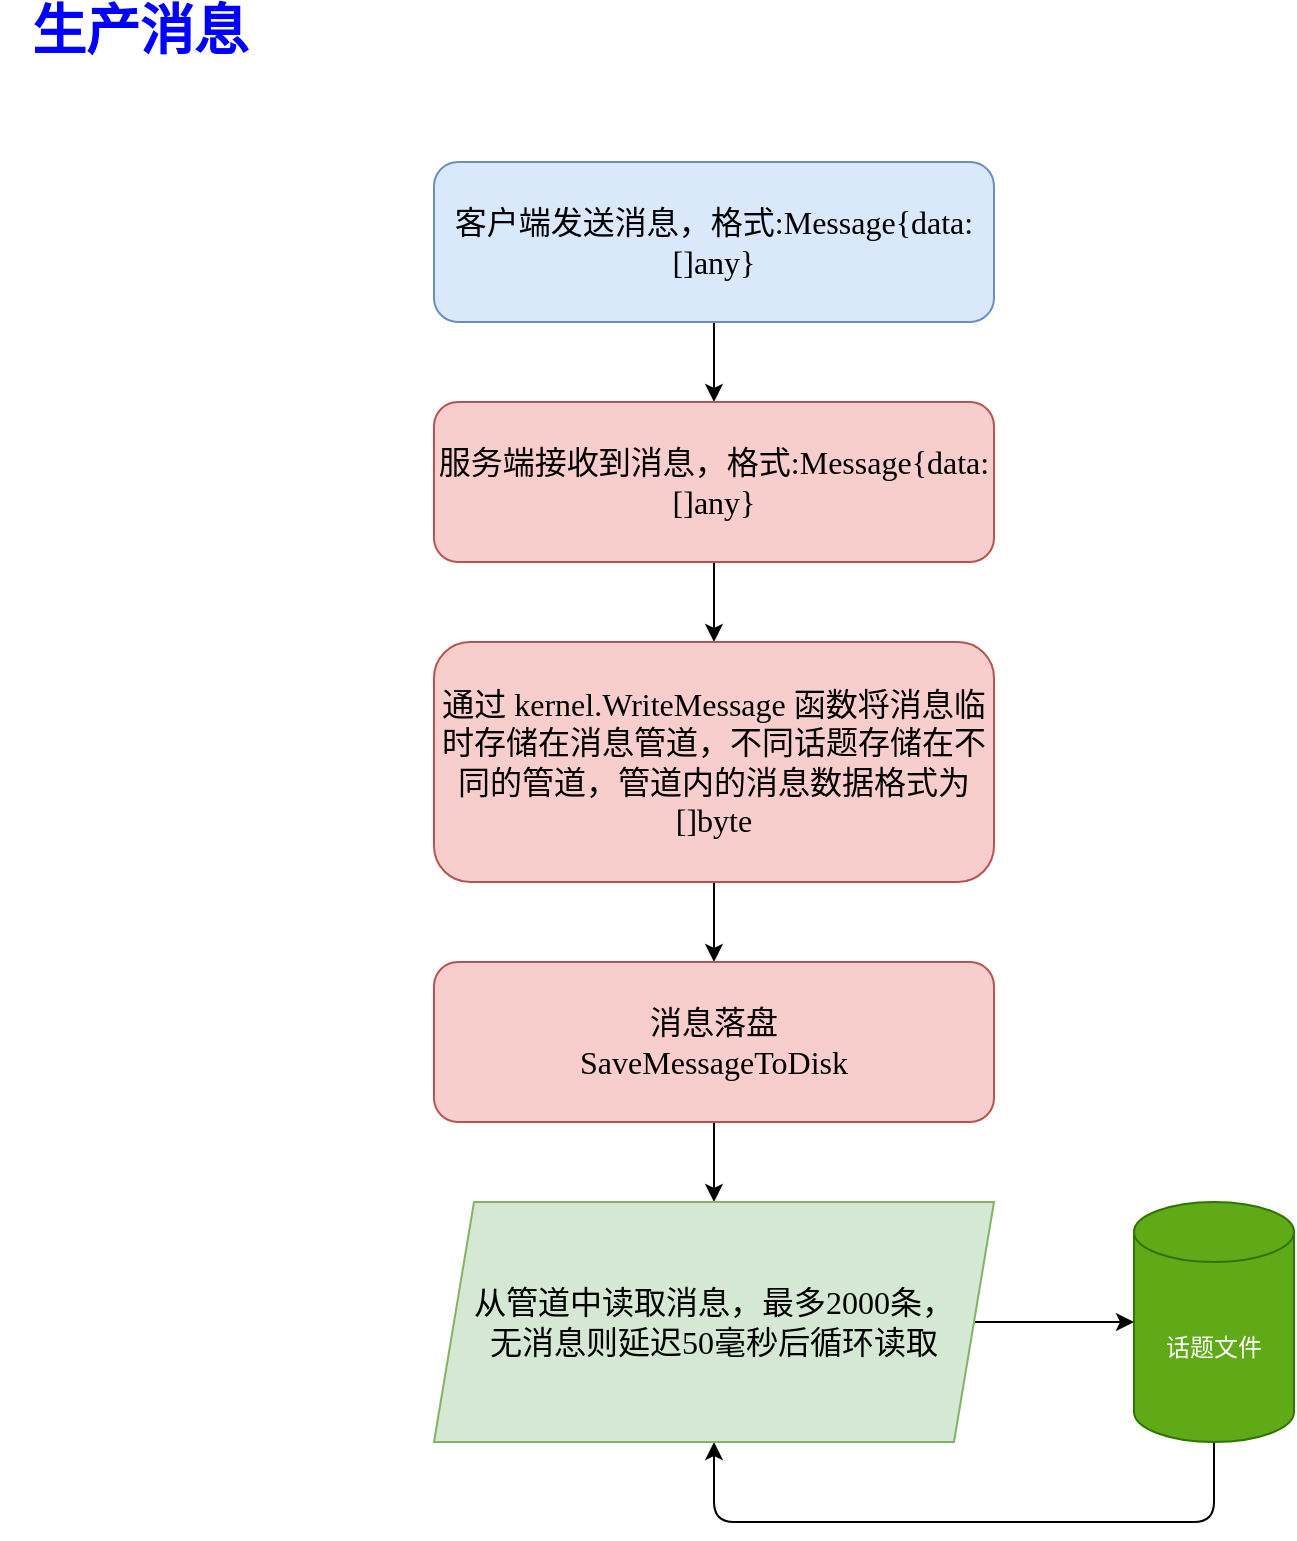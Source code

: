 <mxfile>
    <diagram id="JX_P3fEPOGA7Rt_bH0OD" name="第 1 页">
        <mxGraphModel dx="1719" dy="997" grid="1" gridSize="10" guides="1" tooltips="1" connect="1" arrows="1" fold="1" page="1" pageScale="1" pageWidth="827" pageHeight="1169" math="0" shadow="0">
            <root>
                <mxCell id="0"/>
                <mxCell id="1" parent="0"/>
                <mxCell id="3" value="生产消息" style="text;html=1;strokeColor=none;fillColor=none;align=center;verticalAlign=middle;whiteSpace=wrap;rounded=0;fontColor=#0000FF;fontSize=27;fontFamily=Lucida Console;fontStyle=1" parent="1" vertex="1">
                    <mxGeometry x="63" y="45" width="140" height="20" as="geometry"/>
                </mxCell>
                <mxCell id="6" value="" style="edgeStyle=none;html=1;fontFamily=Lucida Console;fontSize=12;fontColor=#0000FF;" parent="1" source="4" target="5" edge="1">
                    <mxGeometry relative="1" as="geometry"/>
                </mxCell>
                <mxCell id="4" value="客户端发送消息，&lt;span style=&quot;background-color: initial;&quot;&gt;格式:Message{data:[]any}&lt;/span&gt;" style="rounded=1;whiteSpace=wrap;html=1;fontFamily=Comic Sans MS;fontSize=16;fillColor=#dae8fc;strokeColor=#6c8ebf;align=center;" parent="1" vertex="1">
                    <mxGeometry x="280" y="120" width="280" height="80" as="geometry"/>
                </mxCell>
                <mxCell id="8" value="" style="edgeStyle=none;html=1;fontFamily=Lucida Console;fontSize=12;fontColor=#0000FF;" parent="1" source="5" target="7" edge="1">
                    <mxGeometry relative="1" as="geometry"/>
                </mxCell>
                <mxCell id="5" value="服务端接收到消息，&lt;span style=&quot;background-color: initial;&quot;&gt;格式:Message{data:[]any}&lt;/span&gt;" style="rounded=1;whiteSpace=wrap;html=1;fontFamily=Comic Sans MS;fontSize=16;fillColor=#f8cecc;strokeColor=#b85450;align=center;" parent="1" vertex="1">
                    <mxGeometry x="280" y="240" width="280" height="80" as="geometry"/>
                </mxCell>
                <mxCell id="10" value="" style="edgeStyle=none;html=1;fontFamily=Lucida Console;fontSize=12;fontColor=#0000FF;" parent="1" source="7" target="9" edge="1">
                    <mxGeometry relative="1" as="geometry"/>
                </mxCell>
                <mxCell id="7" value="通过&amp;nbsp;kernel.WriteMessage 函数将消息临时存储在消息管道，不同话题存储在不同的管道，管道内的消息数据格式为 []byte" style="whiteSpace=wrap;html=1;fontSize=16;fontFamily=Comic Sans MS;fillColor=#f8cecc;strokeColor=#b85450;rounded=1;" parent="1" vertex="1">
                    <mxGeometry x="280" y="360" width="280" height="120" as="geometry"/>
                </mxCell>
                <mxCell id="13" value="" style="edgeStyle=none;html=1;fontFamily=Lucida Console;fontSize=12;fontColor=#0000FF;" parent="1" source="9" target="12" edge="1">
                    <mxGeometry relative="1" as="geometry"/>
                </mxCell>
                <mxCell id="9" value="消息落盘&lt;br&gt;SaveMessageToDisk" style="whiteSpace=wrap;html=1;fontSize=16;fontFamily=Comic Sans MS;fillColor=#f8cecc;strokeColor=#b85450;rounded=1;" parent="1" vertex="1">
                    <mxGeometry x="280" y="520" width="280" height="80" as="geometry"/>
                </mxCell>
                <mxCell id="15" style="edgeStyle=none;html=1;fontFamily=Lucida Console;fontSize=16;fontColor=#0000FF;entryX=0.5;entryY=1;entryDx=0;entryDy=0;" parent="1" source="11" target="12" edge="1">
                    <mxGeometry relative="1" as="geometry">
                        <mxPoint x="670" y="840" as="targetPoint"/>
                        <Array as="points">
                            <mxPoint x="670" y="800"/>
                            <mxPoint x="420" y="800"/>
                        </Array>
                    </mxGeometry>
                </mxCell>
                <mxCell id="11" value="话题文件" style="shape=cylinder3;whiteSpace=wrap;html=1;boundedLbl=1;backgroundOutline=1;size=15;fontFamily=Comic Sans MS;fontSize=12;fontColor=#ffffff;fillColor=#60a917;strokeColor=#2D7600;" parent="1" vertex="1">
                    <mxGeometry x="630" y="640" width="80" height="120" as="geometry"/>
                </mxCell>
                <mxCell id="14" value="" style="edgeStyle=none;html=1;fontFamily=Lucida Console;fontSize=12;fontColor=#0000FF;" parent="1" source="12" target="11" edge="1">
                    <mxGeometry relative="1" as="geometry"/>
                </mxCell>
                <mxCell id="12" value="&lt;font style=&quot;font-size: 16px;&quot;&gt;从管道中读取消息，最多2000条，&lt;br&gt;无消息则延迟50毫秒后循环读取&lt;/font&gt;" style="shape=parallelogram;perimeter=parallelogramPerimeter;whiteSpace=wrap;html=1;fixedSize=1;fontFamily=Comic Sans MS;fontSize=12;fillColor=#d5e8d4;strokeColor=#82b366;" parent="1" vertex="1">
                    <mxGeometry x="280" y="640" width="280" height="120" as="geometry"/>
                </mxCell>
            </root>
        </mxGraphModel>
    </diagram>
</mxfile>